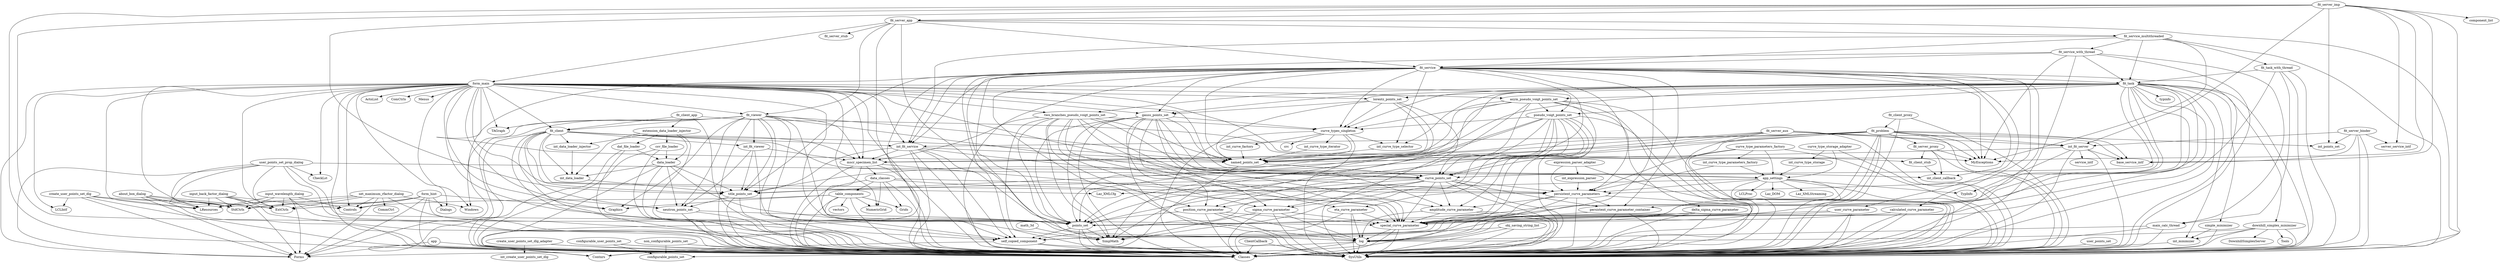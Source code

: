 DiGraph Uses {
  "about_box_dialog" -> "Classes"
  "about_box_dialog" -> "ExtCtrls"
  "about_box_dialog" -> "Forms"
  "about_box_dialog" -> "LResources"
  "about_box_dialog" -> "StdCtrls"
  "about_box_dialog" [href="about_box_dialog.html"]
  "amplitude_curve_parameter" -> "Classes"
  "amplitude_curve_parameter" -> "log"
  "amplitude_curve_parameter" -> "special_curve_parameter"
  "amplitude_curve_parameter" -> "SysUtils"
  "amplitude_curve_parameter" [href="amplitude_curve_parameter.html"]
  "app" -> "Forms"
  "app" -> "SysUtils"
  "app" [href="app.html"]
  "app_settings" -> "Classes"
  "app_settings" -> "Contnrs"
  "app_settings" -> "Laz_DOM"
  "app_settings" -> "Laz_XMLCfg"
  "app_settings" -> "Laz_XMLStreaming"
  "app_settings" -> "LCLProc"
  "app_settings" -> "persistent_curve_parameters"
  "app_settings" -> "SysUtils"
  "app_settings" -> "TypInfo"
  "app_settings" [href="app_settings.html"]
  "asym_pseudo_voigt_points_set" -> "Classes"
  "asym_pseudo_voigt_points_set" -> "curve_points_set"
  "asym_pseudo_voigt_points_set" -> "curve_types_singleton"
  "asym_pseudo_voigt_points_set" -> "delta_sigma_curve_parameter"
  "asym_pseudo_voigt_points_set" -> "named_points_set"
  "asym_pseudo_voigt_points_set" -> "points_set"
  "asym_pseudo_voigt_points_set" -> "pseudo_voigt_points_set"
  "asym_pseudo_voigt_points_set" -> "SimpMath"
  "asym_pseudo_voigt_points_set" -> "special_curve_parameter"
  "asym_pseudo_voigt_points_set" -> "SysUtils"
  "asym_pseudo_voigt_points_set" [href="asym_pseudo_voigt_points_set.html"]
  "calculated_curve_parameter" -> "Classes"
  "calculated_curve_parameter" -> "special_curve_parameter"
  "calculated_curve_parameter" -> "SysUtils"
  "calculated_curve_parameter" [href="calculated_curve_parameter.html"]
  "ClientCallback" -> "Classes"
  "ClientCallback" -> "SysUtils"
  "ClientCallback" [href="ClientCallback.html"]
  "configurable_points_set" [href="configurable_points_set.html"]
  "configurable_user_points_set" -> "Classes"
  "configurable_user_points_set" -> "configurable_points_set"
  "configurable_user_points_set" -> "SysUtils"
  "configurable_user_points_set" [href="configurable_user_points_set.html"]
  "create_user_points_set_dlg" -> "Classes"
  "create_user_points_set_dlg" -> "ExtCtrls"
  "create_user_points_set_dlg" -> "Forms"
  "create_user_points_set_dlg" -> "LCLIntf"
  "create_user_points_set_dlg" -> "LResources"
  "create_user_points_set_dlg" -> "StdCtrls"
  "create_user_points_set_dlg" [href="create_user_points_set_dlg.html"]
  "create_user_points_set_dlg_adapter" -> "Classes"
  "create_user_points_set_dlg_adapter" -> "int_create_user_points_set_dlg"
  "create_user_points_set_dlg_adapter" -> "SysUtils"
  "create_user_points_set_dlg_adapter" [href="create_user_points_set_dlg_adapter.html"]
  "csv_file_loader" -> "Classes"
  "csv_file_loader" -> "data_loader"
  "csv_file_loader" -> "SysUtils"
  "csv_file_loader" [href="csv_file_loader.html"]
  "curve_points_set" -> "amplitude_curve_parameter"
  "curve_points_set" -> "Classes"
  "curve_points_set" -> "persistent_curve_parameter_container"
  "curve_points_set" -> "persistent_curve_parameters"
  "curve_points_set" -> "points_set"
  "curve_points_set" -> "position_curve_parameter"
  "curve_points_set" -> "self_copied_component"
  "curve_points_set" -> "sigma_curve_parameter"
  "curve_points_set" -> "special_curve_parameter"
  "curve_points_set" -> "SysUtils"
  "curve_points_set" -> "title_points_set"
  "curve_points_set" [href="curve_points_set.html"]
  "curve_types_singleton" -> "Classes"
  "curve_types_singleton" -> "crc"
  "curve_types_singleton" -> "int_curve_factory"
  "curve_types_singleton" -> "int_curve_type_iterator"
  "curve_types_singleton" -> "int_curve_type_selector"
  "curve_types_singleton" -> "named_points_set"
  "curve_types_singleton" -> "SysUtils"
  "curve_types_singleton" [href="curve_types_singleton.html"]
  "curve_type_parameters_factory" -> "app_settings"
  "curve_type_parameters_factory" -> "Classes"
  "curve_type_parameters_factory" -> "int_curve_type_parameters_factory"
  "curve_type_parameters_factory" -> "persistent_curve_parameters"
  "curve_type_parameters_factory" -> "SysUtils"
  "curve_type_parameters_factory" [href="curve_type_parameters_factory.html"]
  "curve_type_storage_adapter" -> "app_settings"
  "curve_type_storage_adapter" -> "int_curve_type_storage"
  "curve_type_storage_adapter" -> "SysUtils"
  "curve_type_storage_adapter" [href="curve_type_storage_adapter.html"]
  "data_classes" -> "Classes"
  "data_classes" -> "Grids"
  "data_classes" -> "NumericGrid"
  "data_classes" -> "persistent_curve_parameters"
  "data_classes" -> "special_curve_parameter"
  "data_classes" -> "SysUtils"
  "data_classes" -> "table_components"
  "data_classes" [href="data_classes.html"]
  "data_loader" -> "Classes"
  "data_loader" -> "int_data_loader"
  "data_loader" -> "neutron_points_set"
  "data_loader" -> "points_set"
  "data_loader" -> "SysUtils"
  "data_loader" -> "title_points_set"
  "data_loader" [href="data_loader.html"]
  "dat_file_loader" -> "Classes"
  "dat_file_loader" -> "data_loader"
  "dat_file_loader" -> "SysUtils"
  "dat_file_loader" [href="dat_file_loader.html"]
  "delta_sigma_curve_parameter" -> "Classes"
  "delta_sigma_curve_parameter" -> "log"
  "delta_sigma_curve_parameter" -> "special_curve_parameter"
  "delta_sigma_curve_parameter" -> "SysUtils"
  "delta_sigma_curve_parameter" [href="delta_sigma_curve_parameter.html"]
  "downhill_simplex_minimizer" -> "Classes"
  "downhill_simplex_minimizer" -> "DownhillSimplexServer"
  "downhill_simplex_minimizer" -> "int_minimizer"
  "downhill_simplex_minimizer" -> "log"
  "downhill_simplex_minimizer" -> "SysUtils"
  "downhill_simplex_minimizer" -> "Tools"
  "downhill_simplex_minimizer" [href="downhill_simplex_minimizer.html"]
  "eta_curve_parameter" -> "Classes"
  "eta_curve_parameter" -> "log"
  "eta_curve_parameter" -> "special_curve_parameter"
  "eta_curve_parameter" -> "SysUtils"
  "eta_curve_parameter" [href="eta_curve_parameter.html"]
  "expression_parser_adapter" -> "int_expression_parser"
  "expression_parser_adapter" -> "persistent_curve_parameters"
  "expression_parser_adapter" -> "SysUtils"
  "expression_parser_adapter" [href="expression_parser_adapter.html"]
  "extension_data_loader_injector" -> "csv_file_loader"
  "extension_data_loader_injector" -> "dat_file_loader"
  "extension_data_loader_injector" -> "data_loader"
  "extension_data_loader_injector" -> "int_data_loader"
  "extension_data_loader_injector" -> "int_data_loader_injector"
  "extension_data_loader_injector" -> "SysUtils"
  "extension_data_loader_injector" [href="extension_data_loader_injector.html"]
  "fit_client" -> "Classes"
  "fit_client" -> "int_client_callback"
  "fit_client" -> "int_data_loader"
  "fit_client" -> "int_data_loader_injector"
  "fit_client" -> "int_fit_service"
  "fit_client" -> "int_fit_viewer"
  "fit_client" -> "mscr_specimen_list"
  "fit_client" -> "named_points_set"
  "fit_client" -> "neutron_points_set"
  "fit_client" -> "persistent_curve_parameters"
  "fit_client" -> "self_copied_component"
  "fit_client" -> "SysUtils"
  "fit_client" -> "title_points_set"
  "fit_client" [href="fit_client.html"]
  "fit_client_app" -> "extension_data_loader_injector"
  "fit_client_app" -> "fit_client"
  "fit_client_app" -> "fit_client_stub"
  "fit_client_app" -> "SysUtils"
  "fit_client_app" [href="fit_client_app.html"]
  "fit_client_proxy" -> "Classes"
  "fit_client_proxy" -> "fit_problem"
  "fit_client_proxy" -> "SysUtils"
  "fit_client_proxy" [href="fit_client_proxy.html"]
  "fit_client_stub" -> "int_client_callback"
  "fit_client_stub" [href="fit_client_stub.html"]
  "fit_problem" -> "base_service_intf"
  "fit_problem" -> "Classes"
  "fit_problem" -> "curve_points_set"
  "fit_problem" -> "fit_server_proxy"
  "fit_problem" -> "int_fit_server"
  "fit_problem" -> "int_fit_service"
  "fit_problem" -> "int_points_set"
  "fit_problem" -> "mscr_specimen_list"
  "fit_problem" -> "MyExceptions"
  "fit_problem" -> "named_points_set"
  "fit_problem" -> "points_set"
  "fit_problem" -> "self_copied_component"
  "fit_problem" -> "SysUtils"
  "fit_problem" -> "title_points_set"
  "fit_problem" [href="fit_problem.html"]
  "fit_server_app" -> "Classes"
  "fit_server_app" -> "fit_server_stub"
  "fit_server_app" -> "fit_service"
  "fit_server_app" -> "fit_service_multithreaded"
  "fit_server_app" -> "fit_viewer"
  "fit_server_app" -> "form_main"
  "fit_server_app" -> "log"
  "fit_server_app" -> "SysUtils"
  "fit_server_app" [href="fit_server_app.html"]
  "fit_server_aux" -> "base_service_intf"
  "fit_server_aux" -> "Classes"
  "fit_server_aux" -> "int_fit_server"
  "fit_server_aux" -> "MyExceptions"
  "fit_server_aux" -> "named_points_set"
  "fit_server_aux" -> "points_set"
  "fit_server_aux" -> "SysUtils"
  "fit_server_aux" -> "title_points_set"
  "fit_server_aux" [href="fit_server_aux.html"]
  "fit_server_binder" -> "base_service_intf"
  "fit_server_binder" -> "Classes"
  "fit_server_binder" -> "int_fit_server"
  "fit_server_binder" -> "int_points_set"
  "fit_server_binder" -> "server_service_intf"
  "fit_server_binder" -> "SysUtils"
  "fit_server_binder" [href="fit_server_binder.html"]
  "fit_server_imp" -> "base_service_intf"
  "fit_server_imp" -> "Classes"
  "fit_server_imp" -> "component_list"
  "fit_server_imp" -> "fit_server_app"
  "fit_server_imp" -> "int_fit_server"
  "fit_server_imp" -> "int_points_set"
  "fit_server_imp" -> "MyExceptions"
  "fit_server_imp" -> "points_set"
  "fit_server_imp" -> "server_service_intf"
  "fit_server_imp" -> "SysUtils"
  "fit_server_imp" -> "title_points_set"
  "fit_server_imp" [href="fit_server_imp.html"]
  "fit_server_proxy" -> "fit_client_stub"
  "fit_server_proxy" -> "int_client_callback"
  "fit_server_proxy" -> "MyExceptions"
  "fit_server_proxy" -> "SysUtils"
  "fit_server_proxy" [href="fit_server_proxy.html"]
  "fit_service" -> "calculated_curve_parameter"
  "fit_service" -> "Classes"
  "fit_service" -> "Contnrs"
  "fit_service" -> "curve_points_set"
  "fit_service" -> "curve_types_singleton"
  "fit_service" -> "fit_task"
  "fit_service" -> "gauss_points_set"
  "fit_service" -> "int_client_callback"
  "fit_service" -> "int_curve_type_selector"
  "fit_service" -> "int_fit_service"
  "fit_service" -> "log"
  "fit_service" -> "mscr_specimen_list"
  "fit_service" -> "MyExceptions"
  "fit_service" -> "named_points_set"
  "fit_service" -> "persistent_curve_parameter_container"
  "fit_service" -> "persistent_curve_parameters"
  "fit_service" -> "points_set"
  "fit_service" -> "self_copied_component"
  "fit_service" -> "SimpMath"
  "fit_service" -> "special_curve_parameter"
  "fit_service" -> "SysUtils"
  "fit_service" -> "title_points_set"
  "fit_service" -> "user_curve_parameter"
  "fit_service" -> "Windows"
  "fit_service" [href="fit_service.html"]
  "fit_service_multithreaded" -> "fit_service"
  "fit_service_multithreaded" -> "fit_service_with_thread"
  "fit_service_multithreaded" -> "fit_task"
  "fit_service_multithreaded" -> "fit_task_with_thread"
  "fit_service_multithreaded" -> "int_fit_service"
  "fit_service_multithreaded" -> "MyExceptions"
  "fit_service_multithreaded" -> "SysUtils"
  "fit_service_multithreaded" [href="fit_service_multithreaded.html"]
  "fit_service_with_thread" -> "Classes"
  "fit_service_with_thread" -> "fit_service"
  "fit_service_with_thread" -> "fit_task"
  "fit_service_with_thread" -> "int_fit_service"
  "fit_service_with_thread" -> "main_calc_thread"
  "fit_service_with_thread" -> "MyExceptions"
  "fit_service_with_thread" -> "SysUtils"
  "fit_service_with_thread" [href="fit_service_with_thread.html"]
  "fit_task" -> "asym_pseudo_voigt_points_set"
  "fit_task" -> "Classes"
  "fit_task" -> "curve_points_set"
  "fit_task" -> "curve_types_singleton"
  "fit_task" -> "downhill_simplex_minimizer"
  "fit_task" -> "gauss_points_set"
  "fit_task" -> "int_curve_type_selector"
  "fit_task" -> "int_minimizer"
  "fit_task" -> "log"
  "fit_task" -> "lorentz_points_set"
  "fit_task" -> "mscr_specimen_list"
  "fit_task" -> "named_points_set"
  "fit_task" -> "persistent_curve_parameter_container"
  "fit_task" -> "persistent_curve_parameters"
  "fit_task" -> "points_set"
  "fit_task" -> "pseudo_voigt_points_set"
  "fit_task" -> "self_copied_component"
  "fit_task" -> "simple_minimizer"
  "fit_task" -> "special_curve_parameter"
  "fit_task" -> "SysUtils"
  "fit_task" -> "two_branches_pseudo_voigt_points_set"
  "fit_task" -> "typinfo"
  "fit_task" [href="fit_task.html"]
  "fit_task_with_thread" -> "Classes"
  "fit_task_with_thread" -> "fit_task"
  "fit_task_with_thread" -> "log"
  "fit_task_with_thread" -> "main_calc_thread"
  "fit_task_with_thread" -> "SysUtils"
  "fit_task_with_thread" [href="fit_task_with_thread.html"]
  "fit_viewer" -> "Classes"
  "fit_viewer" -> "Contnrs"
  "fit_viewer" -> "curve_points_set"
  "fit_viewer" -> "fit_client"
  "fit_viewer" -> "Forms"
  "fit_viewer" -> "Graphics"
  "fit_viewer" -> "int_fit_viewer"
  "fit_viewer" -> "mscr_specimen_list"
  "fit_viewer" -> "named_points_set"
  "fit_viewer" -> "neutron_points_set"
  "fit_viewer" -> "points_set"
  "fit_viewer" -> "self_copied_component"
  "fit_viewer" -> "SysUtils"
  "fit_viewer" -> "TAGraph"
  "fit_viewer" -> "title_points_set"
  "fit_viewer" [href="fit_viewer.html"]
  "form_hint" -> "Classes"
  "form_hint" -> "Controls"
  "form_hint" -> "Dialogs"
  "form_hint" -> "ExtCtrls"
  "form_hint" -> "Forms"
  "form_hint" -> "Graphics"
  "form_hint" -> "LResources"
  "form_hint" -> "StdCtrls"
  "form_hint" -> "SysUtils"
  "form_hint" [href="form_hint.html"]
  "form_main" -> "ActnList"
  "form_main" -> "app_settings"
  "form_main" -> "asym_pseudo_voigt_points_set"
  "form_main" -> "CheckLst"
  "form_main" -> "Classes"
  "form_main" -> "ComCtrls"
  "form_main" -> "Controls"
  "form_main" -> "curve_points_set"
  "form_main" -> "Dialogs"
  "form_main" -> "ExtCtrls"
  "form_main" -> "fit_client"
  "form_main" -> "fit_viewer"
  "form_main" -> "Forms"
  "form_main" -> "gauss_points_set"
  "form_main" -> "Graphics"
  "form_main" -> "int_fit_service"
  "form_main" -> "Laz_XMLCfg"
  "form_main" -> "LCLIntf"
  "form_main" -> "log"
  "form_main" -> "lorentz_points_set"
  "form_main" -> "LResources"
  "form_main" -> "Menus"
  "form_main" -> "mscr_specimen_list"
  "form_main" -> "MyExceptions"
  "form_main" -> "named_points_set"
  "form_main" -> "neutron_points_set"
  "form_main" -> "NumericGrid"
  "form_main" -> "points_set"
  "form_main" -> "pseudo_voigt_points_set"
  "form_main" -> "StdCtrls"
  "form_main" -> "SysUtils"
  "form_main" -> "TAGraph"
  "form_main" -> "two_branches_pseudo_voigt_points_set"
  "form_main" -> "Windows"
  "form_main" [href="form_main.html"]
  "gauss_points_set" -> "amplitude_curve_parameter"
  "gauss_points_set" -> "Classes"
  "gauss_points_set" -> "curve_points_set"
  "gauss_points_set" -> "curve_types_singleton"
  "gauss_points_set" -> "named_points_set"
  "gauss_points_set" -> "points_set"
  "gauss_points_set" -> "position_curve_parameter"
  "gauss_points_set" -> "sigma_curve_parameter"
  "gauss_points_set" -> "SimpMath"
  "gauss_points_set" -> "special_curve_parameter"
  "gauss_points_set" -> "SysUtils"
  "gauss_points_set" [href="gauss_points_set.html"]
  "input_back_factor_dialog" -> "Controls"
  "input_back_factor_dialog" -> "ExtCtrls"
  "input_back_factor_dialog" -> "Forms"
  "input_back_factor_dialog" -> "LResources"
  "input_back_factor_dialog" -> "StdCtrls"
  "input_back_factor_dialog" -> "SysUtils"
  "input_back_factor_dialog" [href="input_back_factor_dialog.html"]
  "input_wavelength_dialog" -> "Controls"
  "input_wavelength_dialog" -> "ExtCtrls"
  "input_wavelength_dialog" -> "Forms"
  "input_wavelength_dialog" -> "LResources"
  "input_wavelength_dialog" -> "StdCtrls"
  "input_wavelength_dialog" -> "SysUtils"
  "input_wavelength_dialog" [href="input_wavelength_dialog.html"]
  "int_client_callback" [href="int_client_callback.html"]
  "int_create_user_points_set_dlg" [href="int_create_user_points_set_dlg.html"]
  "int_curve_factory" -> "named_points_set"
  "int_curve_factory" [href="int_curve_factory.html"]
  "int_curve_type_iterator" -> "named_points_set"
  "int_curve_type_iterator" [href="int_curve_type_iterator.html"]
  "int_curve_type_parameters_factory" -> "app_settings"
  "int_curve_type_parameters_factory" -> "persistent_curve_parameters"
  "int_curve_type_parameters_factory" [href="int_curve_type_parameters_factory.html"]
  "int_curve_type_selector" -> "named_points_set"
  "int_curve_type_selector" [href="int_curve_type_selector.html"]
  "int_curve_type_storage" -> "app_settings"
  "int_curve_type_storage" [href="int_curve_type_storage.html"]
  "int_data_loader" -> "title_points_set"
  "int_data_loader" [href="int_data_loader.html"]
  "int_data_loader_injector" -> "int_data_loader"
  "int_data_loader_injector" [href="int_data_loader_injector.html"]
  "int_expression_parser" -> "persistent_curve_parameters"
  "int_expression_parser" [href="int_expression_parser.html"]
  "int_fit_server" -> "base_service_intf"
  "int_fit_server" -> "Classes"
  "int_fit_server" -> "named_points_set"
  "int_fit_server" -> "service_intf"
  "int_fit_server" -> "SysUtils"
  "int_fit_server" -> "TypInfo"
  "int_fit_server" [href="int_fit_server.html"]
  "int_fit_service" -> "Classes"
  "int_fit_service" -> "mscr_specimen_list"
  "int_fit_service" -> "named_points_set"
  "int_fit_service" -> "persistent_curve_parameters"
  "int_fit_service" -> "points_set"
  "int_fit_service" -> "self_copied_component"
  "int_fit_service" -> "SysUtils"
  "int_fit_service" -> "title_points_set"
  "int_fit_service" [href="int_fit_service.html"]
  "int_fit_viewer" -> "mscr_specimen_list"
  "int_fit_viewer" -> "neutron_points_set"
  "int_fit_viewer" -> "self_copied_component"
  "int_fit_viewer" -> "title_points_set"
  "int_fit_viewer" [href="int_fit_viewer.html"]
  "int_minimizer" -> "Classes"
  "int_minimizer" [href="int_minimizer.html"]
  "log" -> "Classes"
  "log" -> "Forms"
  "log" -> "SysUtils"
  "log" [href="log.html"]
  "lorentz_points_set" -> "curve_types_singleton"
  "lorentz_points_set" -> "gauss_points_set"
  "lorentz_points_set" -> "named_points_set"
  "lorentz_points_set" -> "points_set"
  "lorentz_points_set" -> "SimpMath"
  "lorentz_points_set" -> "SysUtils"
  "lorentz_points_set" [href="lorentz_points_set.html"]
  "main_calc_thread" -> "Classes"
  "main_calc_thread" -> "log"
  "main_calc_thread" -> "SysUtils"
  "main_calc_thread" [href="main_calc_thread.html"]
  "math_3d" -> "SimpMath"
  "math_3d" [href="math_3d.html"]
  "mscr_specimen_list" -> "Classes"
  "mscr_specimen_list" -> "data_classes"
  "mscr_specimen_list" -> "SimpMath"
  "mscr_specimen_list" -> "special_curve_parameter"
  "mscr_specimen_list" -> "SysUtils"
  "mscr_specimen_list" [href="mscr_specimen_list.html"]
  "named_points_set" -> "configurable_points_set"
  "named_points_set" -> "curve_points_set"
  "named_points_set" [href="named_points_set.html"]
  "neutron_points_set" -> "Classes"
  "neutron_points_set" -> "points_set"
  "neutron_points_set" -> "SysUtils"
  "neutron_points_set" [href="neutron_points_set.html"]
  "non_configurable_points_set" -> "configurable_points_set"
  "non_configurable_points_set" -> "SysUtils"
  "non_configurable_points_set" [href="non_configurable_points_set.html"]
  "obj_saving_string_list" -> "Classes"
  "obj_saving_string_list" -> "self_copied_component"
  "obj_saving_string_list" -> "SysUtils"
  "obj_saving_string_list" [href="obj_saving_string_list.html"]
  "persistent_curve_parameters" -> "amplitude_curve_parameter"
  "persistent_curve_parameters" -> "Classes"
  "persistent_curve_parameters" -> "persistent_curve_parameter_container"
  "persistent_curve_parameters" -> "self_copied_component"
  "persistent_curve_parameters" -> "special_curve_parameter"
  "persistent_curve_parameters" -> "SysUtils"
  "persistent_curve_parameters" [href="persistent_curve_parameters.html"]
  "persistent_curve_parameter_container" -> "Classes"
  "persistent_curve_parameter_container" -> "special_curve_parameter"
  "persistent_curve_parameter_container" -> "SysUtils"
  "persistent_curve_parameter_container" [href="persistent_curve_parameter_container.html"]
  "points_set" -> "Classes"
  "points_set" -> "self_copied_component"
  "points_set" -> "SimpMath"
  "points_set" -> "SysUtils"
  "points_set" [href="points_set.html"]
  "position_curve_parameter" -> "Classes"
  "position_curve_parameter" -> "log"
  "position_curve_parameter" -> "points_set"
  "position_curve_parameter" -> "special_curve_parameter"
  "position_curve_parameter" -> "SysUtils"
  "position_curve_parameter" [href="position_curve_parameter.html"]
  "pseudo_voigt_points_set" -> "amplitude_curve_parameter"
  "pseudo_voigt_points_set" -> "Classes"
  "pseudo_voigt_points_set" -> "curve_points_set"
  "pseudo_voigt_points_set" -> "curve_types_singleton"
  "pseudo_voigt_points_set" -> "eta_curve_parameter"
  "pseudo_voigt_points_set" -> "named_points_set"
  "pseudo_voigt_points_set" -> "points_set"
  "pseudo_voigt_points_set" -> "position_curve_parameter"
  "pseudo_voigt_points_set" -> "sigma_curve_parameter"
  "pseudo_voigt_points_set" -> "SimpMath"
  "pseudo_voigt_points_set" -> "special_curve_parameter"
  "pseudo_voigt_points_set" -> "SysUtils"
  "pseudo_voigt_points_set" [href="pseudo_voigt_points_set.html"]
  "self_copied_component" -> "Classes"
  "self_copied_component" -> "Contnrs"
  "self_copied_component" -> "SysUtils"
  "self_copied_component" [href="self_copied_component.html"]
  "set_maximum_rfactor_dialog" -> "CommCtrl"
  "set_maximum_rfactor_dialog" -> "Controls"
  "set_maximum_rfactor_dialog" -> "ExtCtrls"
  "set_maximum_rfactor_dialog" -> "Forms"
  "set_maximum_rfactor_dialog" -> "LResources"
  "set_maximum_rfactor_dialog" -> "StdCtrls"
  "set_maximum_rfactor_dialog" -> "SysUtils"
  "set_maximum_rfactor_dialog" -> "Windows"
  "set_maximum_rfactor_dialog" [href="set_maximum_rfactor_dialog.html"]
  "sigma_curve_parameter" -> "Classes"
  "sigma_curve_parameter" -> "log"
  "sigma_curve_parameter" -> "SimpMath"
  "sigma_curve_parameter" -> "special_curve_parameter"
  "sigma_curve_parameter" -> "SysUtils"
  "sigma_curve_parameter" [href="sigma_curve_parameter.html"]
  "simple_minimizer" -> "int_minimizer"
  "simple_minimizer" -> "SysUtils"
  "simple_minimizer" [href="simple_minimizer.html"]
  "special_curve_parameter" -> "Classes"
  "special_curve_parameter" -> "log"
  "special_curve_parameter" -> "SysUtils"
  "special_curve_parameter" [href="special_curve_parameter.html"]
  "table_components" -> "Classes"
  "table_components" -> "Controls"
  "table_components" -> "Graphics"
  "table_components" -> "Grids"
  "table_components" -> "NumericGrid"
  "table_components" -> "self_copied_component"
  "table_components" -> "SysUtils"
  "table_components" -> "vectors"
  "table_components" [href="table_components.html"]
  "title_points_set" -> "Classes"
  "title_points_set" -> "neutron_points_set"
  "title_points_set" -> "SysUtils"
  "title_points_set" [href="title_points_set.html"]
  "two_branches_pseudo_voigt_points_set" -> "amplitude_curve_parameter"
  "two_branches_pseudo_voigt_points_set" -> "Classes"
  "two_branches_pseudo_voigt_points_set" -> "curve_points_set"
  "two_branches_pseudo_voigt_points_set" -> "curve_types_singleton"
  "two_branches_pseudo_voigt_points_set" -> "eta_curve_parameter"
  "two_branches_pseudo_voigt_points_set" -> "named_points_set"
  "two_branches_pseudo_voigt_points_set" -> "points_set"
  "two_branches_pseudo_voigt_points_set" -> "position_curve_parameter"
  "two_branches_pseudo_voigt_points_set" -> "sigma_curve_parameter"
  "two_branches_pseudo_voigt_points_set" -> "SimpMath"
  "two_branches_pseudo_voigt_points_set" -> "special_curve_parameter"
  "two_branches_pseudo_voigt_points_set" -> "SysUtils"
  "two_branches_pseudo_voigt_points_set" [href="two_branches_pseudo_voigt_points_set.html"]
  "user_curve_parameter" -> "Classes"
  "user_curve_parameter" -> "log"
  "user_curve_parameter" -> "special_curve_parameter"
  "user_curve_parameter" -> "SysUtils"
  "user_curve_parameter" [href="user_curve_parameter.html"]
  "user_points_set" -> "SysUtils"
  "user_points_set" [href="user_points_set.html"]
  "user_points_set_prop_dialog" -> "app_settings"
  "user_points_set_prop_dialog" -> "CheckLst"
  "user_points_set_prop_dialog" -> "ExtCtrls"
  "user_points_set_prop_dialog" -> "Forms"
  "user_points_set_prop_dialog" -> "LResources"
  "user_points_set_prop_dialog" -> "special_curve_parameter"
  "user_points_set_prop_dialog" -> "StdCtrls"
  "user_points_set_prop_dialog" -> "SysUtils"
  "user_points_set_prop_dialog" [href="user_points_set_prop_dialog.html"]
}
